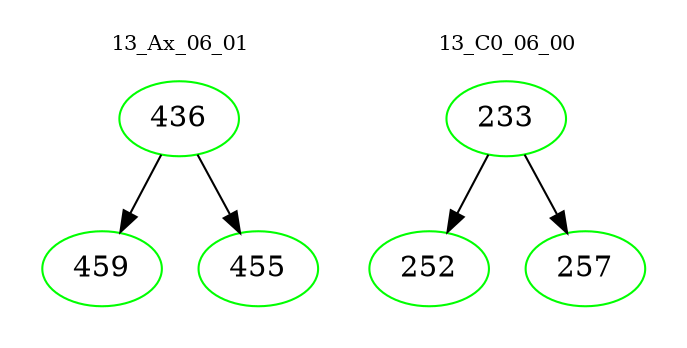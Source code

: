 digraph{
subgraph cluster_0 {
color = white
label = "13_Ax_06_01";
fontsize=10;
T0_436 [label="436", color="green"]
T0_436 -> T0_459 [color="black"]
T0_459 [label="459", color="green"]
T0_436 -> T0_455 [color="black"]
T0_455 [label="455", color="green"]
}
subgraph cluster_1 {
color = white
label = "13_C0_06_00";
fontsize=10;
T1_233 [label="233", color="green"]
T1_233 -> T1_252 [color="black"]
T1_252 [label="252", color="green"]
T1_233 -> T1_257 [color="black"]
T1_257 [label="257", color="green"]
}
}
